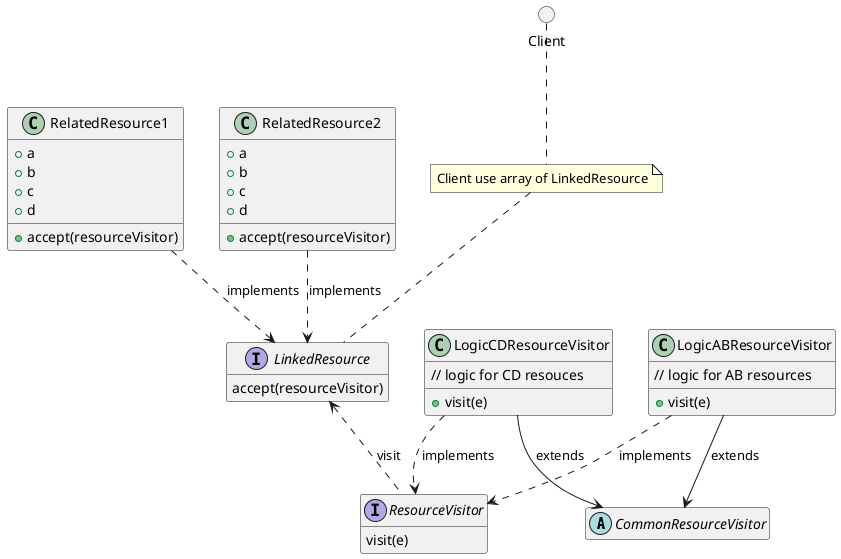 @startuml entity_linking

hide empty members
' skinparam linetype ortho

abstract CommonResourceVisitor {

}

interface ResourceVisitor {
    visit(e)
}

class LogicABResourceVisitor {
    +visit(e)
    // logic for AB resources
}

class LogicCDResourceVisitor {
    +visit(e)
    // logic for CD resouces
}

LogicABResourceVisitor ..> ResourceVisitor : implements
LogicCDResourceVisitor ..> ResourceVisitor : implements

LogicABResourceVisitor --> CommonResourceVisitor : extends
LogicCDResourceVisitor --> CommonResourceVisitor : extends

interface LinkedResource {
    accept(resourceVisitor)
}

class RelatedResource1 {
    + a
    + b
    + c
    + d
    + accept(resourceVisitor)
}

class RelatedResource2 {
    + a
    + b
    + c
    + d
    + accept(resourceVisitor)
}

RelatedResource1 ..> LinkedResource : implements
RelatedResource2 ..> LinkedResource : implements

note "Client use array of LinkedResource" as N1

circle Client

Client .. N1
N1 .. LinkedResource

LinkedResource <.. ResourceVisitor : visit

@enduml